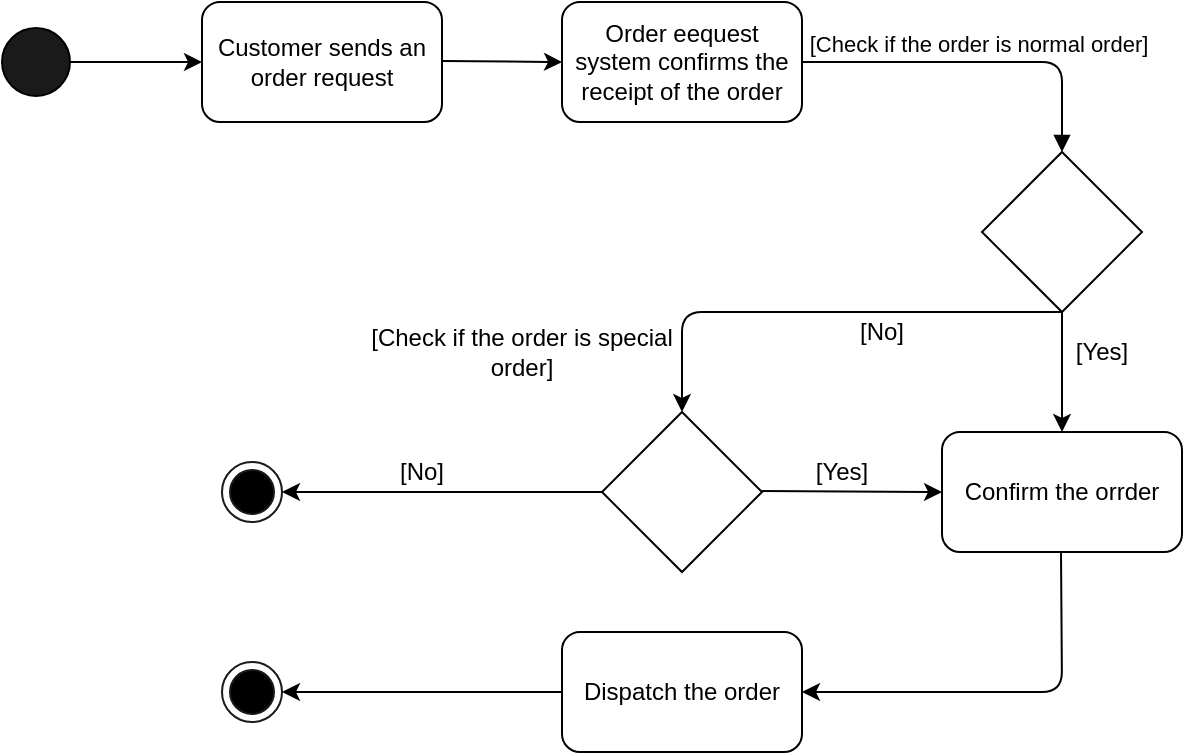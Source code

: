 <mxfile version="12.9.11" type="device"><diagram id="MySWpREzZkIw1T-kcZID" name="Page-1"><mxGraphModel dx="868" dy="433" grid="1" gridSize="10" guides="1" tooltips="1" connect="1" arrows="1" fold="1" page="1" pageScale="1" pageWidth="850" pageHeight="1100" math="0" shadow="0"><root><mxCell id="0"/><mxCell id="1" parent="0"/><mxCell id="NCs3nfo_tBC5F5H6urRQ-1" value="" style="verticalLabelPosition=bottom;verticalAlign=top;html=1;shape=mxgraph.flowchart.on-page_reference;fillColor=#1A1A1A;" vertex="1" parent="1"><mxGeometry x="50" y="58" width="34" height="34" as="geometry"/></mxCell><mxCell id="NCs3nfo_tBC5F5H6urRQ-2" value="Customer sends an order request" style="rounded=1;whiteSpace=wrap;html=1;fillColor=#FFFFFF;" vertex="1" parent="1"><mxGeometry x="150" y="45" width="120" height="60" as="geometry"/></mxCell><mxCell id="NCs3nfo_tBC5F5H6urRQ-3" value="Order eequest system confirms the receipt of the order" style="rounded=1;whiteSpace=wrap;html=1;fillColor=#FFFFFF;" vertex="1" parent="1"><mxGeometry x="330" y="45" width="120" height="60" as="geometry"/></mxCell><mxCell id="NCs3nfo_tBC5F5H6urRQ-4" value="" style="rhombus;whiteSpace=wrap;html=1;fillColor=#FFFFFF;" vertex="1" parent="1"><mxGeometry x="540" y="120" width="80" height="80" as="geometry"/></mxCell><mxCell id="NCs3nfo_tBC5F5H6urRQ-5" value="" style="endArrow=classic;html=1;exitX=1;exitY=0.5;exitDx=0;exitDy=0;exitPerimeter=0;entryX=0;entryY=0.5;entryDx=0;entryDy=0;" edge="1" parent="1" source="NCs3nfo_tBC5F5H6urRQ-1" target="NCs3nfo_tBC5F5H6urRQ-2"><mxGeometry width="50" height="50" relative="1" as="geometry"><mxPoint x="400" y="250" as="sourcePoint"/><mxPoint x="450" y="200" as="targetPoint"/></mxGeometry></mxCell><mxCell id="NCs3nfo_tBC5F5H6urRQ-6" value="" style="endArrow=classic;html=1;exitX=1;exitY=0.5;exitDx=0;exitDy=0;exitPerimeter=0;entryX=0;entryY=0.5;entryDx=0;entryDy=0;" edge="1" parent="1" target="NCs3nfo_tBC5F5H6urRQ-3"><mxGeometry width="50" height="50" relative="1" as="geometry"><mxPoint x="270" y="74.5" as="sourcePoint"/><mxPoint x="320" y="74.5" as="targetPoint"/></mxGeometry></mxCell><mxCell id="NCs3nfo_tBC5F5H6urRQ-8" value="Confirm the orrder" style="rounded=1;whiteSpace=wrap;html=1;fillColor=#FFFFFF;" vertex="1" parent="1"><mxGeometry x="520" y="260" width="120" height="60" as="geometry"/></mxCell><mxCell id="NCs3nfo_tBC5F5H6urRQ-9" value="" style="rhombus;whiteSpace=wrap;html=1;fillColor=#FFFFFF;" vertex="1" parent="1"><mxGeometry x="350" y="250" width="80" height="80" as="geometry"/></mxCell><mxCell id="NCs3nfo_tBC5F5H6urRQ-10" value="" style="endArrow=classic;html=1;exitX=0.5;exitY=1;exitDx=0;exitDy=0;entryX=0.5;entryY=0;entryDx=0;entryDy=0;" edge="1" parent="1" source="NCs3nfo_tBC5F5H6urRQ-4" target="NCs3nfo_tBC5F5H6urRQ-9"><mxGeometry width="50" height="50" relative="1" as="geometry"><mxPoint x="460" y="85" as="sourcePoint"/><mxPoint x="590" y="130" as="targetPoint"/><Array as="points"><mxPoint x="390" y="200"/></Array></mxGeometry></mxCell><mxCell id="NCs3nfo_tBC5F5H6urRQ-11" value="" style="endArrow=classic;html=1;entryX=0.5;entryY=0;entryDx=0;entryDy=0;" edge="1" parent="1" target="NCs3nfo_tBC5F5H6urRQ-8"><mxGeometry width="50" height="50" relative="1" as="geometry"><mxPoint x="580" y="200" as="sourcePoint"/><mxPoint x="400" y="260" as="targetPoint"/><Array as="points"/></mxGeometry></mxCell><mxCell id="NCs3nfo_tBC5F5H6urRQ-12" value="" style="endArrow=classic;html=1;exitX=1;exitY=0.5;exitDx=0;exitDy=0;exitPerimeter=0;entryX=0;entryY=0.5;entryDx=0;entryDy=0;" edge="1" parent="1" target="NCs3nfo_tBC5F5H6urRQ-8"><mxGeometry width="50" height="50" relative="1" as="geometry"><mxPoint x="430" y="289.5" as="sourcePoint"/><mxPoint x="490" y="290" as="targetPoint"/></mxGeometry></mxCell><mxCell id="NCs3nfo_tBC5F5H6urRQ-13" value="" style="ellipse;html=1;shape=endState;fillColor=#000000;strokeColor=#1A1A1A;" vertex="1" parent="1"><mxGeometry x="160" y="275" width="30" height="30" as="geometry"/></mxCell><mxCell id="NCs3nfo_tBC5F5H6urRQ-14" value="" style="endArrow=classic;html=1;exitX=0;exitY=0.5;exitDx=0;exitDy=0;entryX=1;entryY=0.5;entryDx=0;entryDy=0;" edge="1" parent="1" source="NCs3nfo_tBC5F5H6urRQ-9" target="NCs3nfo_tBC5F5H6urRQ-13"><mxGeometry width="50" height="50" relative="1" as="geometry"><mxPoint x="440" y="299.5" as="sourcePoint"/><mxPoint x="530" y="300" as="targetPoint"/></mxGeometry></mxCell><mxCell id="NCs3nfo_tBC5F5H6urRQ-15" value="Dispatch the order" style="rounded=1;whiteSpace=wrap;html=1;fillColor=#FFFFFF;" vertex="1" parent="1"><mxGeometry x="330" y="360" width="120" height="60" as="geometry"/></mxCell><mxCell id="NCs3nfo_tBC5F5H6urRQ-16" value="" style="endArrow=classic;html=1;entryX=1;entryY=0.5;entryDx=0;entryDy=0;" edge="1" parent="1" target="NCs3nfo_tBC5F5H6urRQ-15"><mxGeometry width="50" height="50" relative="1" as="geometry"><mxPoint x="579.5" y="320" as="sourcePoint"/><mxPoint x="579.5" y="380" as="targetPoint"/><Array as="points"><mxPoint x="580" y="390"/></Array></mxGeometry></mxCell><mxCell id="NCs3nfo_tBC5F5H6urRQ-17" value="" style="ellipse;html=1;shape=endState;fillColor=#000000;strokeColor=#1A1A1A;" vertex="1" parent="1"><mxGeometry x="160" y="375" width="30" height="30" as="geometry"/></mxCell><mxCell id="NCs3nfo_tBC5F5H6urRQ-18" value="" style="endArrow=classic;html=1;exitX=0;exitY=0.5;exitDx=0;exitDy=0;entryX=1;entryY=0.5;entryDx=0;entryDy=0;" edge="1" parent="1" source="NCs3nfo_tBC5F5H6urRQ-15" target="NCs3nfo_tBC5F5H6urRQ-17"><mxGeometry width="50" height="50" relative="1" as="geometry"><mxPoint x="360" y="300" as="sourcePoint"/><mxPoint x="200" y="300" as="targetPoint"/></mxGeometry></mxCell><mxCell id="NCs3nfo_tBC5F5H6urRQ-20" value="[Check if the order is normal order]" style="html=1;verticalAlign=bottom;endArrow=block;entryX=0.5;entryY=0;entryDx=0;entryDy=0;exitX=1;exitY=0.5;exitDx=0;exitDy=0;" edge="1" parent="1" source="NCs3nfo_tBC5F5H6urRQ-3" target="NCs3nfo_tBC5F5H6urRQ-4"><mxGeometry width="80" relative="1" as="geometry"><mxPoint x="500" y="70" as="sourcePoint"/><mxPoint x="580" y="70" as="targetPoint"/><Array as="points"><mxPoint x="580" y="75"/></Array></mxGeometry></mxCell><mxCell id="NCs3nfo_tBC5F5H6urRQ-21" value="[No]" style="text;html=1;strokeColor=none;fillColor=none;align=center;verticalAlign=middle;whiteSpace=wrap;rounded=0;" vertex="1" parent="1"><mxGeometry x="470" y="200" width="40" height="20" as="geometry"/></mxCell><mxCell id="NCs3nfo_tBC5F5H6urRQ-22" value="[Yes]" style="text;html=1;strokeColor=none;fillColor=none;align=center;verticalAlign=middle;whiteSpace=wrap;rounded=0;" vertex="1" parent="1"><mxGeometry x="580" y="210" width="40" height="20" as="geometry"/></mxCell><mxCell id="NCs3nfo_tBC5F5H6urRQ-23" value="[Check if the order is special order]" style="text;html=1;strokeColor=none;fillColor=none;align=center;verticalAlign=middle;whiteSpace=wrap;rounded=0;" vertex="1" parent="1"><mxGeometry x="230" y="210" width="160" height="20" as="geometry"/></mxCell><mxCell id="NCs3nfo_tBC5F5H6urRQ-24" value="[Yes]" style="text;html=1;strokeColor=none;fillColor=none;align=center;verticalAlign=middle;whiteSpace=wrap;rounded=0;" vertex="1" parent="1"><mxGeometry x="450" y="270" width="40" height="20" as="geometry"/></mxCell><mxCell id="NCs3nfo_tBC5F5H6urRQ-25" value="[No]" style="text;html=1;strokeColor=none;fillColor=none;align=center;verticalAlign=middle;whiteSpace=wrap;rounded=0;" vertex="1" parent="1"><mxGeometry x="240" y="270" width="40" height="20" as="geometry"/></mxCell></root></mxGraphModel></diagram></mxfile>
